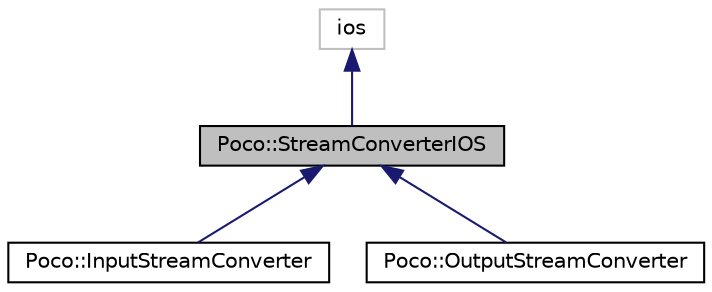 digraph "Poco::StreamConverterIOS"
{
 // LATEX_PDF_SIZE
  edge [fontname="Helvetica",fontsize="10",labelfontname="Helvetica",labelfontsize="10"];
  node [fontname="Helvetica",fontsize="10",shape=record];
  Node1 [label="Poco::StreamConverterIOS",height=0.2,width=0.4,color="black", fillcolor="grey75", style="filled", fontcolor="black",tooltip=" "];
  Node2 -> Node1 [dir="back",color="midnightblue",fontsize="10",style="solid"];
  Node2 [label="ios",height=0.2,width=0.4,color="grey75", fillcolor="white", style="filled",tooltip=" "];
  Node1 -> Node3 [dir="back",color="midnightblue",fontsize="10",style="solid"];
  Node3 [label="Poco::InputStreamConverter",height=0.2,width=0.4,color="black", fillcolor="white", style="filled",URL="$classPoco_1_1InputStreamConverter.html",tooltip=" "];
  Node1 -> Node4 [dir="back",color="midnightblue",fontsize="10",style="solid"];
  Node4 [label="Poco::OutputStreamConverter",height=0.2,width=0.4,color="black", fillcolor="white", style="filled",URL="$classPoco_1_1OutputStreamConverter.html",tooltip=" "];
}

